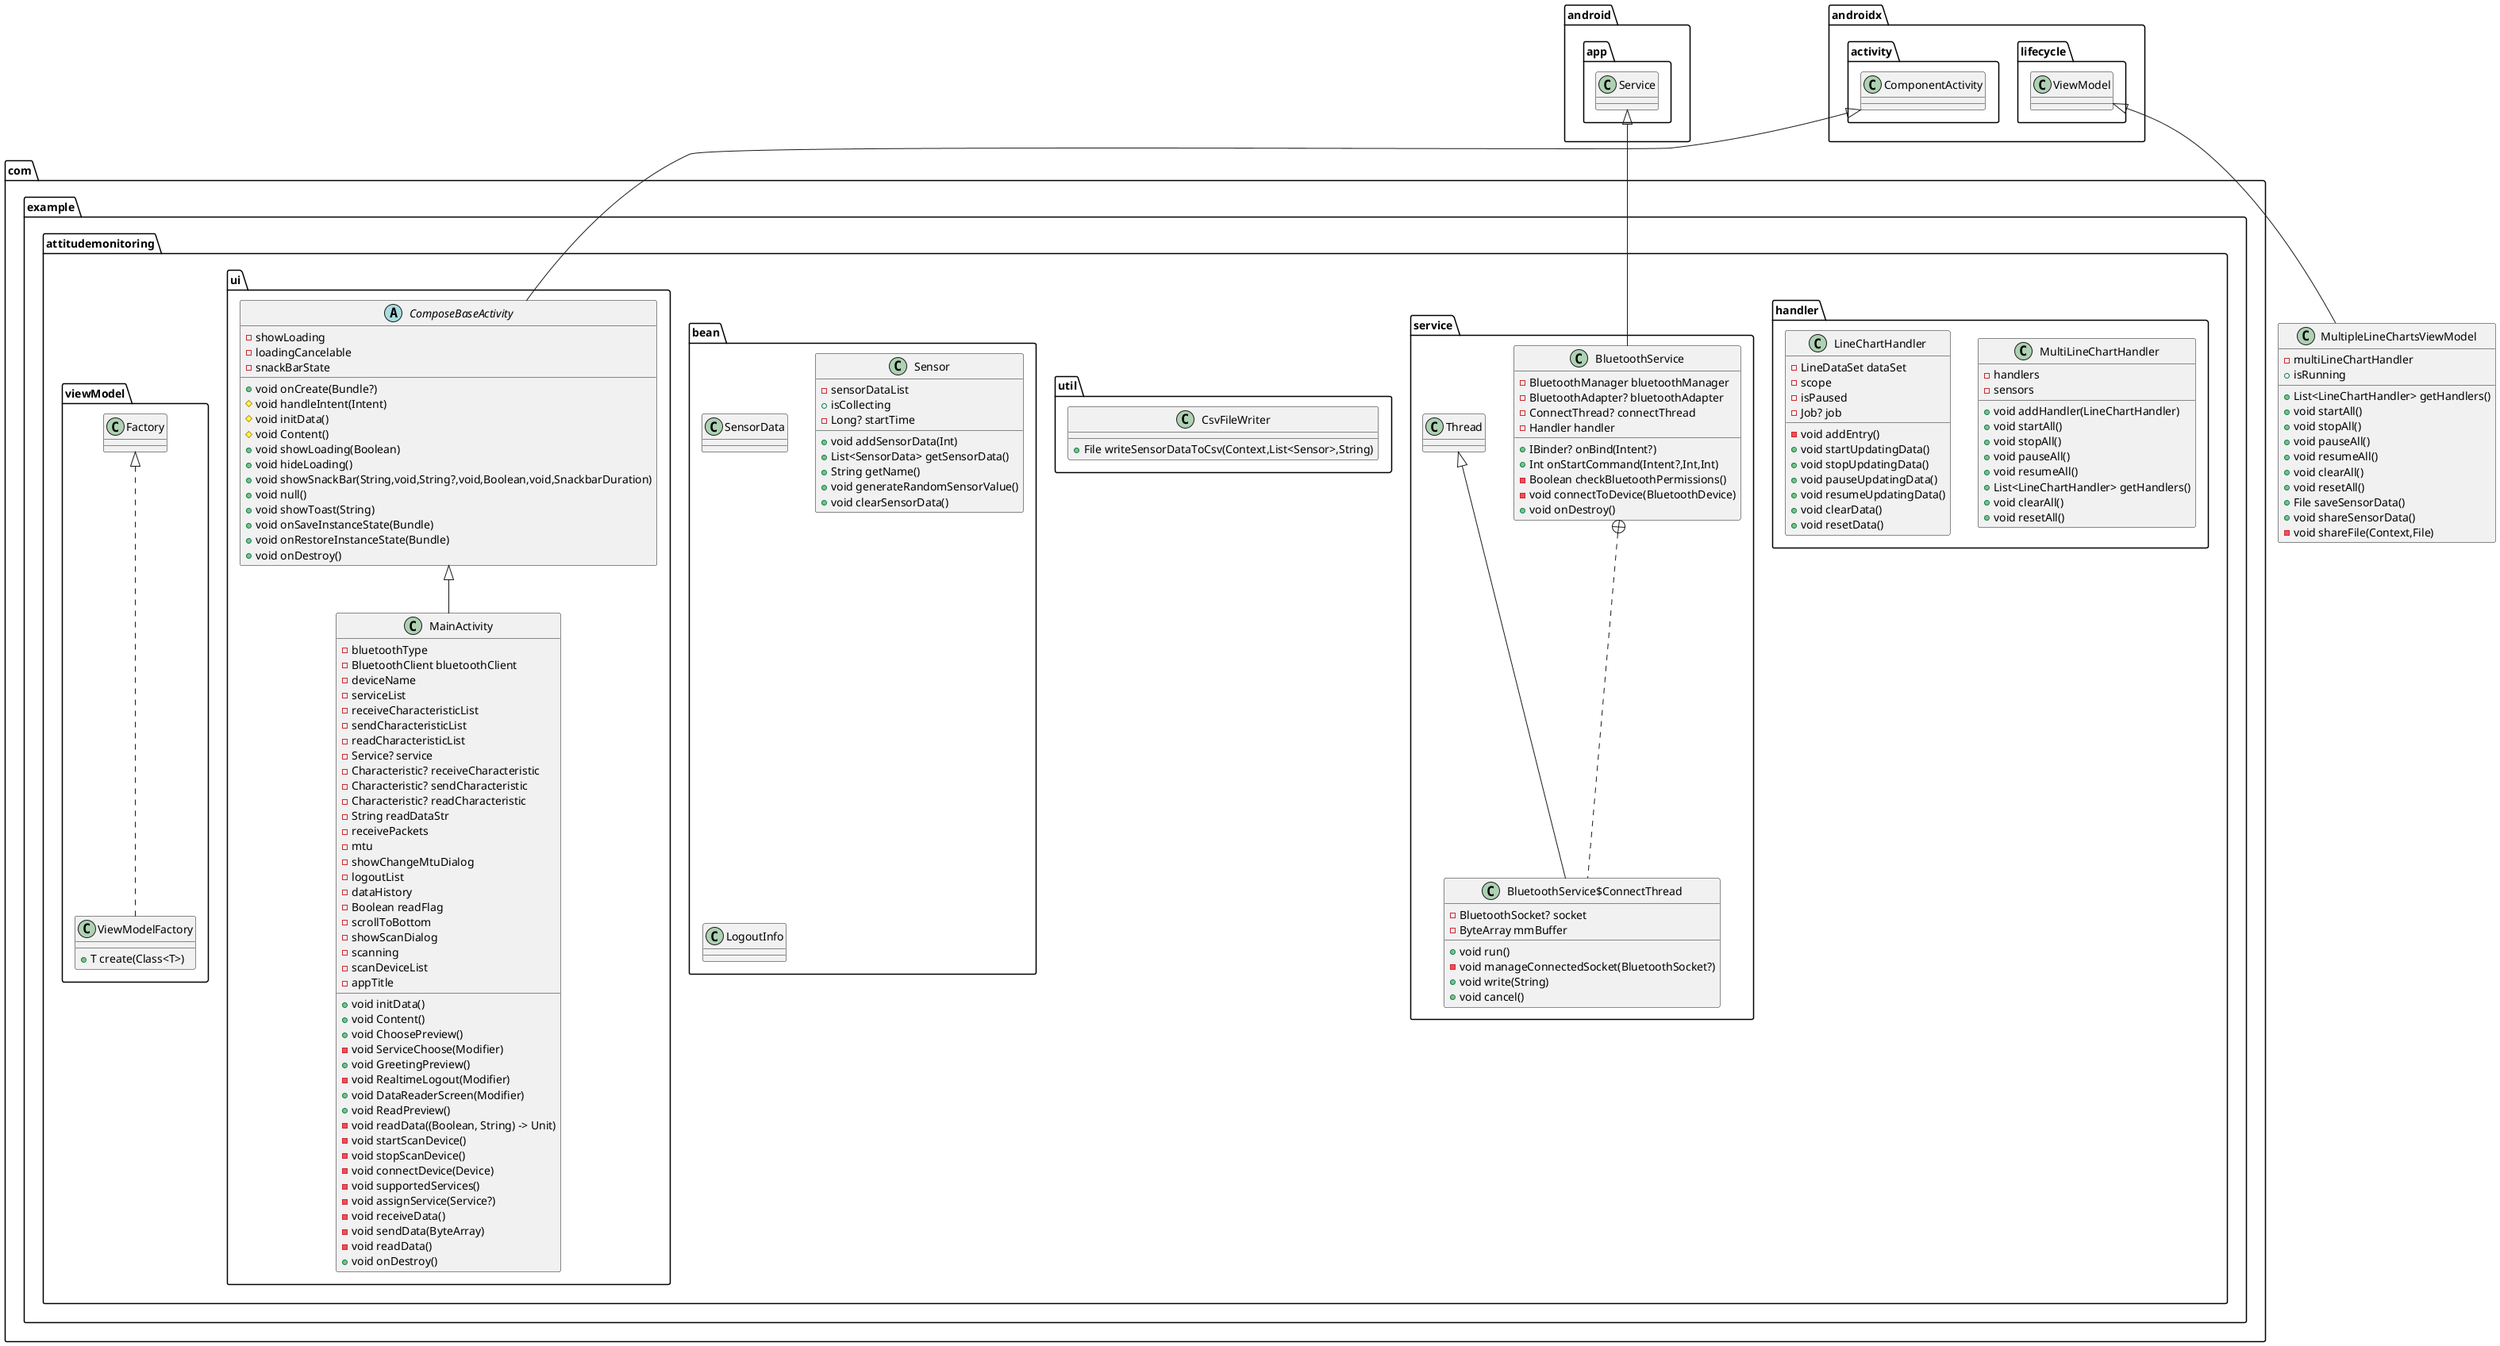 @startuml
class com.example.attitudemonitoring.handler.MultiLineChartHandler {
-  handlers
-  sensors
+ void addHandler(LineChartHandler)
+ void startAll()
+ void stopAll()
+ void pauseAll()
+ void resumeAll()
+ List<LineChartHandler> getHandlers()
+ void clearAll()
+ void resetAll()
}


class com.example.attitudemonitoring.service.BluetoothService$ConnectThread {
- BluetoothSocket? socket
- ByteArray mmBuffer
+ void run()
- void manageConnectedSocket(BluetoothSocket?)
+ void write(String)
+ void cancel()
}


class com.example.attitudemonitoring.service.BluetoothService {
- BluetoothManager bluetoothManager
- BluetoothAdapter? bluetoothAdapter
- ConnectThread? connectThread
- Handler handler
+ IBinder? onBind(Intent?)
+ Int onStartCommand(Intent?,Int,Int)
- Boolean checkBluetoothPermissions()
- void connectToDevice(BluetoothDevice)
+ void onDestroy()
}


class com.example.attitudemonitoring.util.CsvFileWriter {
+ File writeSensorDataToCsv(Context,List<Sensor>,String)
}

class com.example.attitudemonitoring.handler.LineChartHandler {
- LineDataSet dataSet
-  scope
-  isPaused
- Job? job
- void addEntry()
+ void startUpdatingData()
+ void stopUpdatingData()
+ void pauseUpdatingData()
+ void resumeUpdatingData()
+ void clearData()
+ void resetData()
}


class MultipleLineChartsViewModel {
-  multiLineChartHandler
+  isRunning
+ List<LineChartHandler> getHandlers()
+ void startAll()
+ void stopAll()
+ void pauseAll()
+ void resumeAll()
+ void clearAll()
+ void resetAll()
+ File saveSensorData()
+ void shareSensorData()
- void shareFile(Context,File)
}


class com.example.attitudemonitoring.bean.SensorData {
}
class com.example.attitudemonitoring.bean.Sensor {
-  sensorDataList
+  isCollecting
- Long? startTime
+ void addSensorData(Int)
+ List<SensorData> getSensorData()
+ String getName()
+ void generateRandomSensorValue()
+ void clearSensorData()
}


class com.example.attitudemonitoring.ui.MainActivity {
-  bluetoothType
- BluetoothClient bluetoothClient
-  deviceName
-  serviceList
-  receiveCharacteristicList
-  sendCharacteristicList
-  readCharacteristicList
- Service? service
- Characteristic? receiveCharacteristic
- Characteristic? sendCharacteristic
- Characteristic? readCharacteristic
- String readDataStr
-  receivePackets
-  mtu
-  showChangeMtuDialog
-  logoutList
-  dataHistory
- Boolean readFlag
-  scrollToBottom
-  showScanDialog
-  scanning
-  scanDeviceList
-  appTitle
+ void initData()
+ void Content()
+ void ChoosePreview()
- void ServiceChoose(Modifier)
+ void GreetingPreview()
- void RealtimeLogout(Modifier)
+ void DataReaderScreen(Modifier)
+ void ReadPreview()
- void readData((Boolean, String) -> Unit)
- void startScanDevice()
- void stopScanDevice()
- void connectDevice(Device)
- void supportedServices()
- void assignService(Service?)
- void receiveData()
- void sendData(ByteArray)
- void readData()
+ void onDestroy()
}


class com.example.attitudemonitoring.viewModel.ViewModelFactory {
+ T create(Class<T>)
}

abstract class com.example.attitudemonitoring.ui.ComposeBaseActivity {
-  showLoading
-  loadingCancelable
-  snackBarState
+ void onCreate(Bundle?)
# void handleIntent(Intent)
# void initData()
# void Content()
+ void showLoading(Boolean)
+ void hideLoading()
+ void showSnackBar(String,void,String?,void,Boolean,void,SnackbarDuration)
+ void null()
+ void showToast(String)
+ void onSaveInstanceState(Bundle)
+ void onRestoreInstanceState(Bundle)
+ void onDestroy()
}


class com.example.attitudemonitoring.bean.LogoutInfo {
}


com.example.attitudemonitoring.service.BluetoothService +.. com.example.attitudemonitoring.service.BluetoothService$ConnectThread
com.example.attitudemonitoring.service.Thread <|-- com.example.attitudemonitoring.service.BluetoothService$ConnectThread
android.app.Service <|-- com.example.attitudemonitoring.service.BluetoothService
androidx.lifecycle.ViewModel <|-- MultipleLineChartsViewModel
com.example.attitudemonitoring.ui.ComposeBaseActivity <|-- com.example.attitudemonitoring.ui.MainActivity
com.example.attitudemonitoring.viewModel.Factory <|.. com.example.attitudemonitoring.viewModel.ViewModelFactory
androidx.activity.ComponentActivity <|-- com.example.attitudemonitoring.ui.ComposeBaseActivity
@enduml
